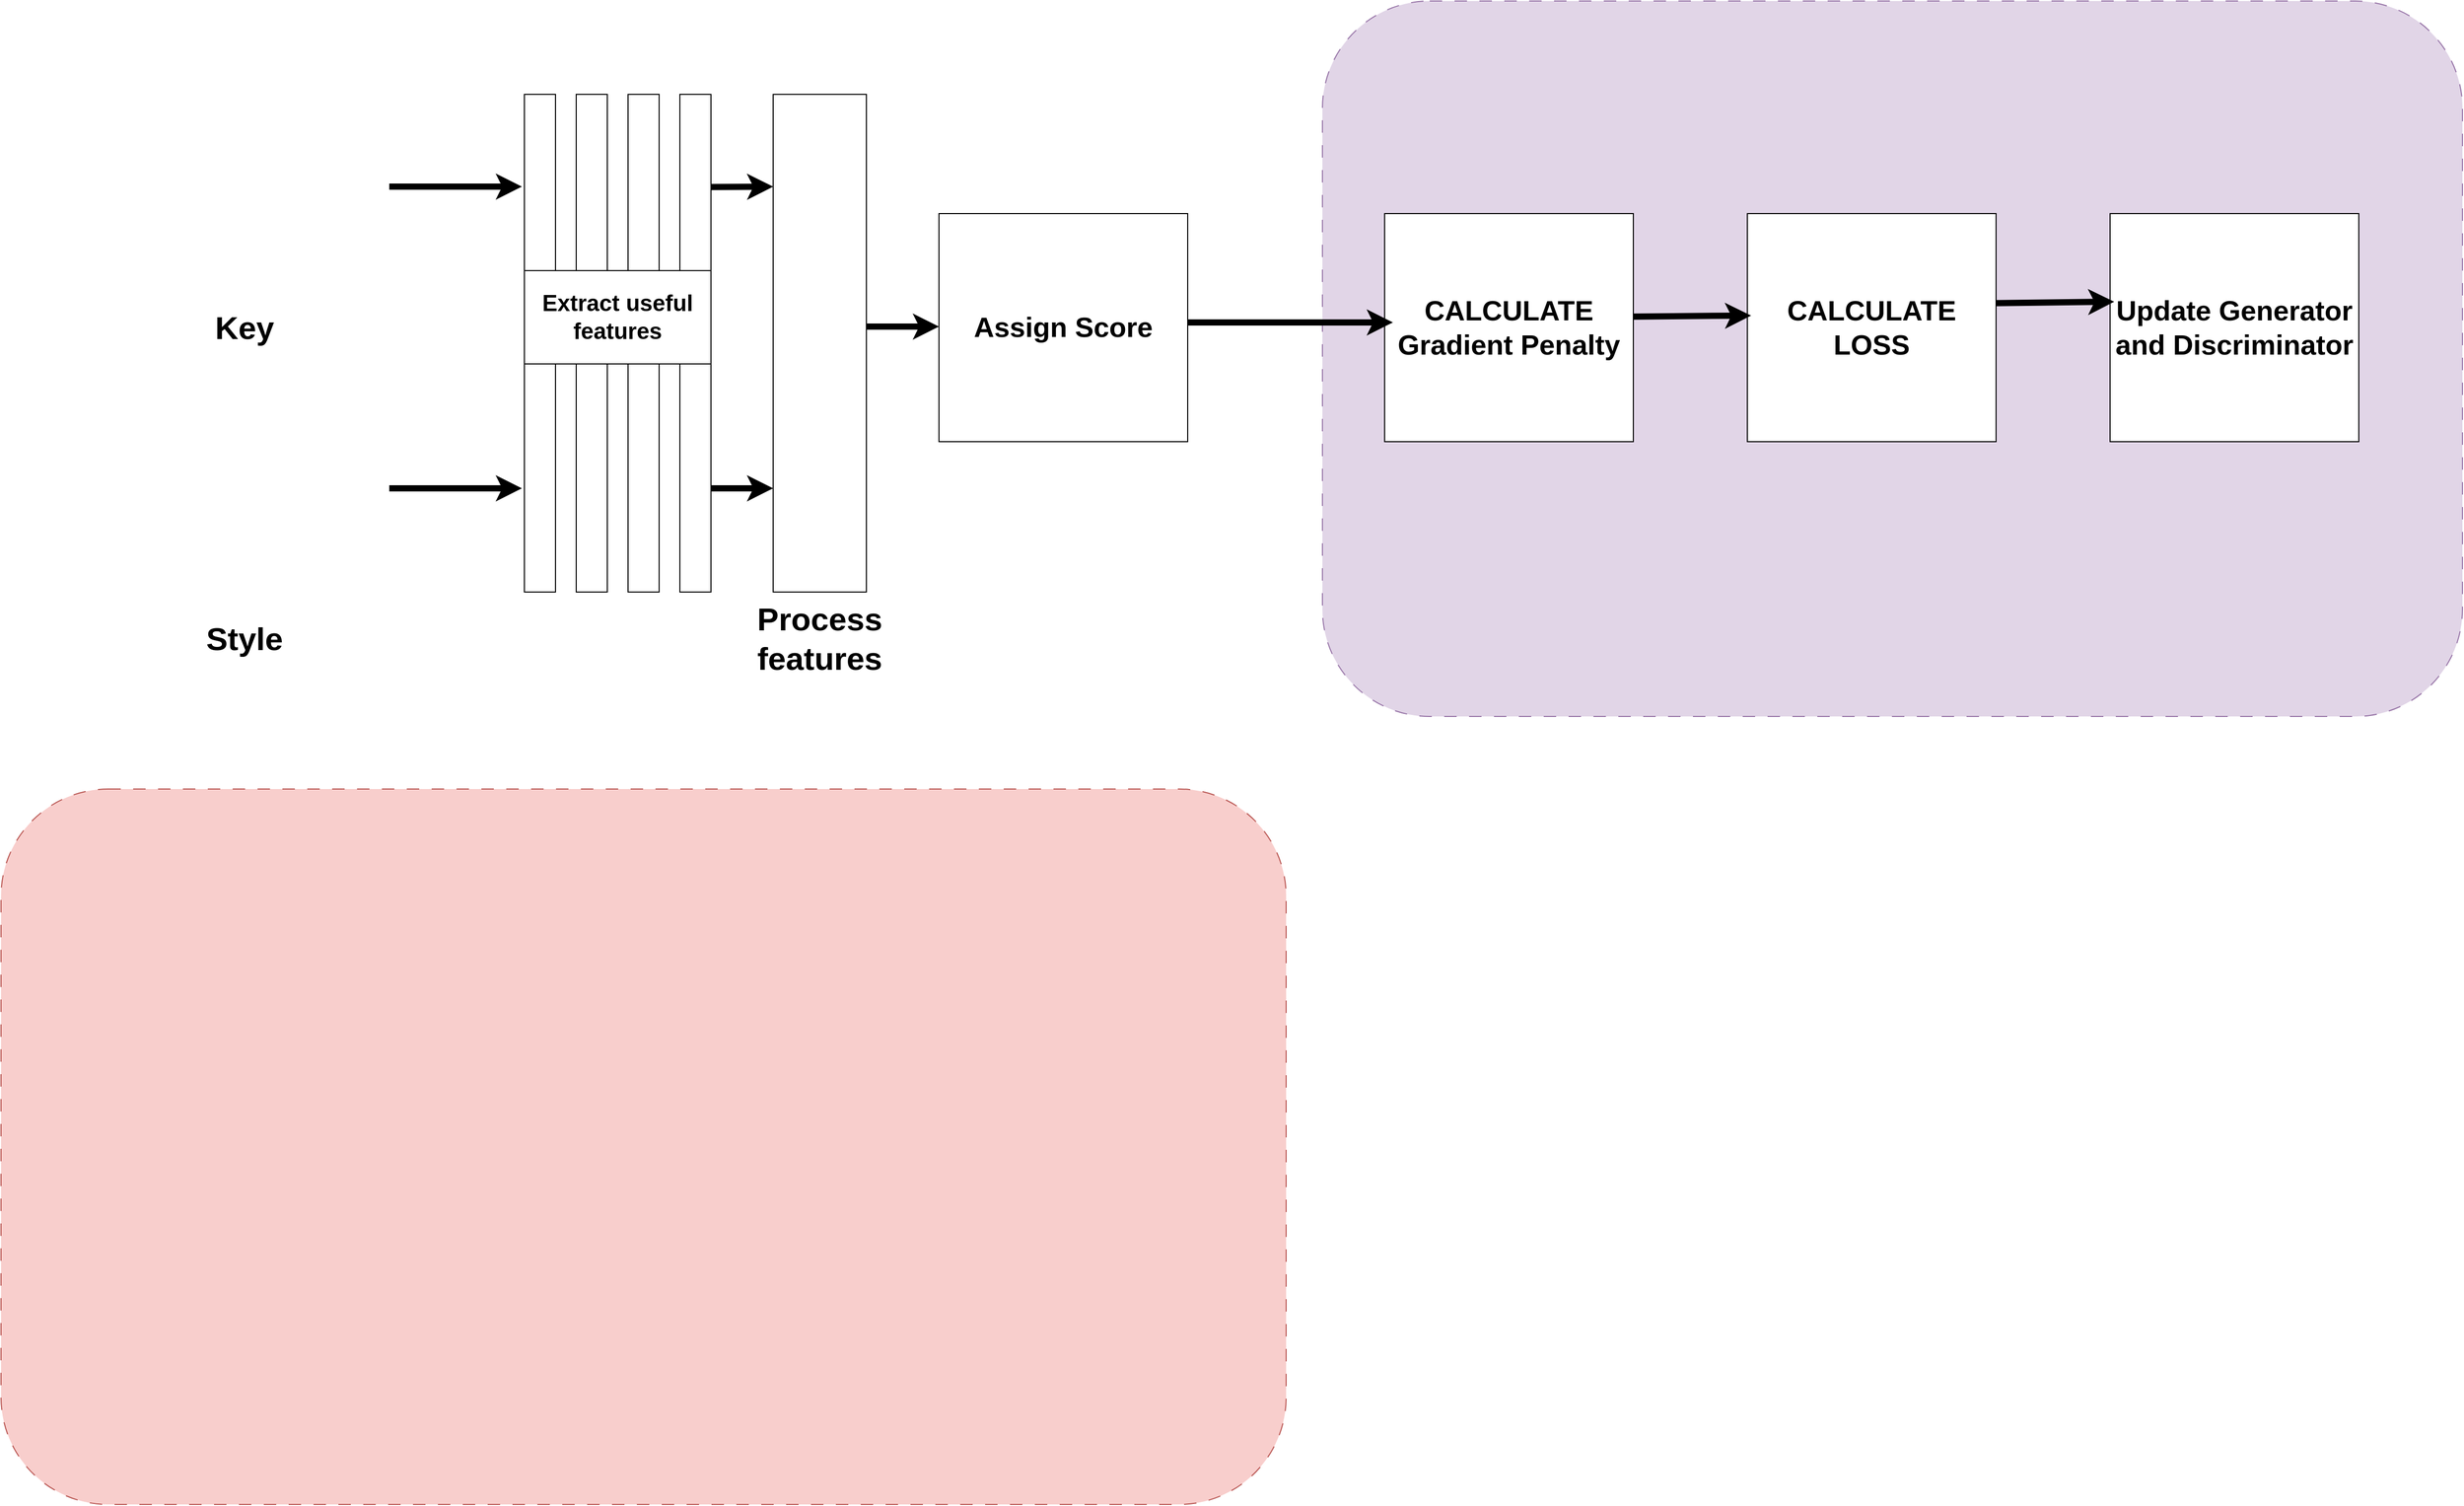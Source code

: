 <mxfile version="26.0.16">
  <diagram id="HloWDXanL_pJq5N30q2L" name="Page-1">
    <mxGraphModel grid="1" page="1" gridSize="10" guides="1" tooltips="1" connect="1" arrows="1" fold="1" pageScale="1" pageWidth="850" pageHeight="1100" math="0" shadow="0">
      <root>
        <mxCell id="0" />
        <mxCell id="1" parent="0" />
        <mxCell id="F40Qs8F2fHnrsLXFNgE1-27" value="" style="rounded=1;whiteSpace=wrap;html=1;fillColor=#e1d5e7;strokeColor=#9673a6;dashed=1;dashPattern=12 12;" vertex="1" parent="1">
          <mxGeometry x="930" y="30" width="1100" height="690" as="geometry" />
        </mxCell>
        <mxCell id="F40Qs8F2fHnrsLXFNgE1-25" value="" style="rounded=1;whiteSpace=wrap;html=1;fillColor=#f8cecc;strokeColor=#b85450;dashed=1;dashPattern=12 12;" vertex="1" parent="1">
          <mxGeometry x="-345" y="790" width="1240" height="690" as="geometry" />
        </mxCell>
        <mxCell id="F40Qs8F2fHnrsLXFNgE1-1" value="" style="shape=image;verticalLabelPosition=bottom;labelBackgroundColor=default;verticalAlign=top;aspect=fixed;imageAspect=0;image=https://thumbs.dreamstime.com/b/pixel-tv-2975742.jpg;" vertex="1" parent="1">
          <mxGeometry x="-270" y="110" width="299.63" height="200" as="geometry" />
        </mxCell>
        <mxCell id="F40Qs8F2fHnrsLXFNgE1-2" value="" style="shape=image;verticalLabelPosition=bottom;labelBackgroundColor=default;verticalAlign=top;aspect=fixed;imageAspect=0;image=https://img.freepik.com/free-vector/flat-style-distorted-checkered-background_23-2148964237.jpg;" vertex="1" parent="1">
          <mxGeometry x="-248.79" y="420" width="278.42" height="185.47" as="geometry" />
        </mxCell>
        <mxCell id="F40Qs8F2fHnrsLXFNgE1-12" value="" style="endArrow=classic;html=1;rounded=0;strokeWidth=6;" edge="1" parent="1">
          <mxGeometry width="50" height="50" relative="1" as="geometry">
            <mxPoint x="29.63" y="209" as="sourcePoint" />
            <mxPoint x="157.62" y="209" as="targetPoint" />
          </mxGeometry>
        </mxCell>
        <mxCell id="F40Qs8F2fHnrsLXFNgE1-13" value="" style="endArrow=classic;html=1;rounded=0;strokeWidth=6;" edge="1" parent="1">
          <mxGeometry width="50" height="50" relative="1" as="geometry">
            <mxPoint x="29.63" y="500" as="sourcePoint" />
            <mxPoint x="157.62" y="500" as="targetPoint" />
          </mxGeometry>
        </mxCell>
        <mxCell id="F40Qs8F2fHnrsLXFNgE1-17" value="&lt;span style=&quot;font-size: 31px;&quot;&gt;&lt;b&gt;Key&lt;/b&gt;&lt;/span&gt;" style="text;html=1;align=center;verticalAlign=middle;whiteSpace=wrap;rounded=0;" vertex="1" parent="1">
          <mxGeometry x="-171.77" y="320" width="124.37" height="50" as="geometry" />
        </mxCell>
        <mxCell id="F40Qs8F2fHnrsLXFNgE1-18" value="&lt;span style=&quot;font-size: 31px;&quot;&gt;&lt;b&gt;Style&lt;/b&gt;&lt;/span&gt;" style="text;html=1;align=center;verticalAlign=middle;whiteSpace=wrap;rounded=0;" vertex="1" parent="1">
          <mxGeometry x="-171.77" y="620" width="124.37" height="50" as="geometry" />
        </mxCell>
        <mxCell id="F40Qs8F2fHnrsLXFNgE1-28" value="&lt;span style=&quot;font-size: 27px;&quot;&gt;&lt;b&gt;CALCULATE&lt;/b&gt;&lt;/span&gt;&lt;div&gt;&lt;span style=&quot;font-size: 27px;&quot;&gt;&lt;b&gt;Gradient Penalty&lt;/b&gt;&lt;/span&gt;&lt;/div&gt;" style="rounded=0;whiteSpace=wrap;html=1;" vertex="1" parent="1">
          <mxGeometry x="990" y="235" width="240" height="220" as="geometry" />
        </mxCell>
        <mxCell id="F40Qs8F2fHnrsLXFNgE1-29" value="&lt;span style=&quot;font-size: 27px;&quot;&gt;&lt;b&gt;CALCULATE&lt;/b&gt;&lt;/span&gt;&lt;div&gt;&lt;span style=&quot;font-size: 27px;&quot;&gt;&lt;b&gt;LOSS&lt;/b&gt;&lt;/span&gt;&lt;/div&gt;" style="rounded=0;whiteSpace=wrap;html=1;" vertex="1" parent="1">
          <mxGeometry x="1340" y="235" width="240" height="220" as="geometry" />
        </mxCell>
        <mxCell id="F40Qs8F2fHnrsLXFNgE1-30" value="&lt;span style=&quot;font-size: 27px;&quot;&gt;&lt;b&gt;Update Generator and Discriminator&lt;/b&gt;&lt;/span&gt;" style="rounded=0;whiteSpace=wrap;html=1;" vertex="1" parent="1">
          <mxGeometry x="1690" y="235" width="240" height="220" as="geometry" />
        </mxCell>
        <mxCell id="F40Qs8F2fHnrsLXFNgE1-33" value="" style="endArrow=classic;html=1;rounded=0;strokeWidth=6;" edge="1" parent="1">
          <mxGeometry width="50" height="50" relative="1" as="geometry">
            <mxPoint x="800" y="340" as="sourcePoint" />
            <mxPoint x="998" y="340" as="targetPoint" />
          </mxGeometry>
        </mxCell>
        <mxCell id="F40Qs8F2fHnrsLXFNgE1-34" value="" style="endArrow=classic;html=1;rounded=0;strokeWidth=6;entryX=0.015;entryY=0.447;entryDx=0;entryDy=0;entryPerimeter=0;" edge="1" parent="1" target="F40Qs8F2fHnrsLXFNgE1-29">
          <mxGeometry width="50" height="50" relative="1" as="geometry">
            <mxPoint x="1230" y="334.33" as="sourcePoint" />
            <mxPoint x="1428" y="334.33" as="targetPoint" />
          </mxGeometry>
        </mxCell>
        <mxCell id="F40Qs8F2fHnrsLXFNgE1-35" value="" style="endArrow=classic;html=1;rounded=0;strokeWidth=6;entryX=0.015;entryY=0.447;entryDx=0;entryDy=0;entryPerimeter=0;" edge="1" parent="1">
          <mxGeometry width="50" height="50" relative="1" as="geometry">
            <mxPoint x="1580" y="321.33" as="sourcePoint" />
            <mxPoint x="1694" y="320" as="targetPoint" />
          </mxGeometry>
        </mxCell>
        <mxCell id="X7f6caFZcMqzERRWvTrl-1" value="" style="group" connectable="0" vertex="1" parent="1">
          <mxGeometry x="160" y="120" width="640" height="550" as="geometry" />
        </mxCell>
        <mxCell id="F40Qs8F2fHnrsLXFNgE1-3" value="" style="rounded=0;whiteSpace=wrap;html=1;" vertex="1" parent="X7f6caFZcMqzERRWvTrl-1">
          <mxGeometry width="30" height="480" as="geometry" />
        </mxCell>
        <mxCell id="F40Qs8F2fHnrsLXFNgE1-8" value="" style="rounded=0;whiteSpace=wrap;html=1;" vertex="1" parent="X7f6caFZcMqzERRWvTrl-1">
          <mxGeometry x="50" width="30" height="480" as="geometry" />
        </mxCell>
        <mxCell id="F40Qs8F2fHnrsLXFNgE1-9" value="" style="rounded=0;whiteSpace=wrap;html=1;" vertex="1" parent="X7f6caFZcMqzERRWvTrl-1">
          <mxGeometry x="100" width="30" height="480" as="geometry" />
        </mxCell>
        <mxCell id="F40Qs8F2fHnrsLXFNgE1-10" value="" style="rounded=0;whiteSpace=wrap;html=1;" vertex="1" parent="X7f6caFZcMqzERRWvTrl-1">
          <mxGeometry x="150" width="30" height="480" as="geometry" />
        </mxCell>
        <mxCell id="F40Qs8F2fHnrsLXFNgE1-11" value="" style="rounded=0;whiteSpace=wrap;html=1;" vertex="1" parent="X7f6caFZcMqzERRWvTrl-1">
          <mxGeometry x="240" width="90" height="480" as="geometry" />
        </mxCell>
        <mxCell id="F40Qs8F2fHnrsLXFNgE1-15" value="&lt;span style=&quot;font-size: 27px;&quot;&gt;&lt;b&gt;Assign Score&lt;/b&gt;&lt;/span&gt;" style="rounded=0;whiteSpace=wrap;html=1;" vertex="1" parent="X7f6caFZcMqzERRWvTrl-1">
          <mxGeometry x="400" y="115" width="240" height="220" as="geometry" />
        </mxCell>
        <mxCell id="F40Qs8F2fHnrsLXFNgE1-20" value="&lt;b&gt;&lt;font style=&quot;font-size: 22px;&quot;&gt;Extract useful features&lt;/font&gt;&lt;/b&gt;" style="rounded=0;whiteSpace=wrap;html=1;" vertex="1" parent="X7f6caFZcMqzERRWvTrl-1">
          <mxGeometry y="170" width="180" height="90" as="geometry" />
        </mxCell>
        <mxCell id="F40Qs8F2fHnrsLXFNgE1-21" value="" style="endArrow=classic;html=1;rounded=0;strokeWidth=6;" edge="1" parent="X7f6caFZcMqzERRWvTrl-1">
          <mxGeometry width="50" height="50" relative="1" as="geometry">
            <mxPoint x="180" y="89.33" as="sourcePoint" />
            <mxPoint x="240" y="89" as="targetPoint" />
          </mxGeometry>
        </mxCell>
        <mxCell id="F40Qs8F2fHnrsLXFNgE1-22" value="" style="endArrow=classic;html=1;rounded=0;strokeWidth=6;" edge="1" parent="X7f6caFZcMqzERRWvTrl-1">
          <mxGeometry width="50" height="50" relative="1" as="geometry">
            <mxPoint x="180" y="380" as="sourcePoint" />
            <mxPoint x="240" y="380" as="targetPoint" />
          </mxGeometry>
        </mxCell>
        <mxCell id="F40Qs8F2fHnrsLXFNgE1-23" value="" style="endArrow=classic;html=1;rounded=0;strokeWidth=6;" edge="1" parent="X7f6caFZcMqzERRWvTrl-1">
          <mxGeometry width="50" height="50" relative="1" as="geometry">
            <mxPoint x="330" y="224" as="sourcePoint" />
            <mxPoint x="400" y="224" as="targetPoint" />
          </mxGeometry>
        </mxCell>
        <mxCell id="F40Qs8F2fHnrsLXFNgE1-24" value="&lt;span style=&quot;font-size: 31px;&quot;&gt;&lt;b&gt;Process features&lt;/b&gt;&lt;/span&gt;" style="text;html=1;align=center;verticalAlign=middle;whiteSpace=wrap;rounded=0;" vertex="1" parent="X7f6caFZcMqzERRWvTrl-1">
          <mxGeometry x="222.81" y="500" width="124.37" height="50" as="geometry" />
        </mxCell>
      </root>
    </mxGraphModel>
  </diagram>
</mxfile>
